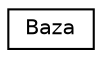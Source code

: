 digraph "Graficzna hierarchia klas"
{
 // LATEX_PDF_SIZE
  edge [fontname="Helvetica",fontsize="10",labelfontname="Helvetica",labelfontsize="10"];
  node [fontname="Helvetica",fontsize="10",shape=record];
  rankdir="LR";
  Node0 [label="Baza",height=0.2,width=0.4,color="black", fillcolor="white", style="filled",URL="$classBaza.html",tooltip="Klasa reprezentujaca interfejs polaczeniowy miedzy baza danych a aplikacja."];
}
